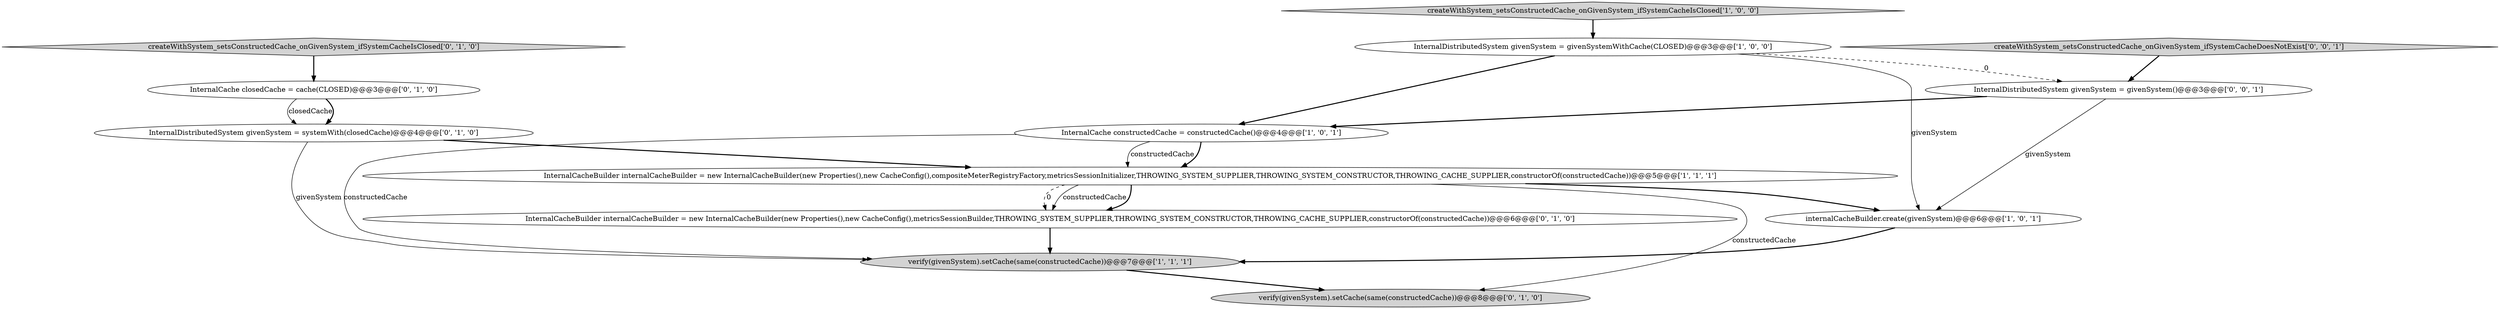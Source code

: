 digraph {
0 [style = filled, label = "verify(givenSystem).setCache(same(constructedCache))@@@7@@@['1', '1', '1']", fillcolor = lightgray, shape = ellipse image = "AAA0AAABBB1BBB"];
2 [style = filled, label = "InternalDistributedSystem givenSystem = givenSystemWithCache(CLOSED)@@@3@@@['1', '0', '0']", fillcolor = white, shape = ellipse image = "AAA0AAABBB1BBB"];
7 [style = filled, label = "InternalCacheBuilder internalCacheBuilder = new InternalCacheBuilder(new Properties(),new CacheConfig(),metricsSessionBuilder,THROWING_SYSTEM_SUPPLIER,THROWING_SYSTEM_CONSTRUCTOR,THROWING_CACHE_SUPPLIER,constructorOf(constructedCache))@@@6@@@['0', '1', '0']", fillcolor = white, shape = ellipse image = "AAA1AAABBB2BBB"];
9 [style = filled, label = "InternalDistributedSystem givenSystem = systemWith(closedCache)@@@4@@@['0', '1', '0']", fillcolor = white, shape = ellipse image = "AAA1AAABBB2BBB"];
5 [style = filled, label = "InternalCacheBuilder internalCacheBuilder = new InternalCacheBuilder(new Properties(),new CacheConfig(),compositeMeterRegistryFactory,metricsSessionInitializer,THROWING_SYSTEM_SUPPLIER,THROWING_SYSTEM_CONSTRUCTOR,THROWING_CACHE_SUPPLIER,constructorOf(constructedCache))@@@5@@@['1', '1', '1']", fillcolor = white, shape = ellipse image = "AAA0AAABBB1BBB"];
12 [style = filled, label = "InternalDistributedSystem givenSystem = givenSystem()@@@3@@@['0', '0', '1']", fillcolor = white, shape = ellipse image = "AAA0AAABBB3BBB"];
4 [style = filled, label = "internalCacheBuilder.create(givenSystem)@@@6@@@['1', '0', '1']", fillcolor = white, shape = ellipse image = "AAA0AAABBB1BBB"];
6 [style = filled, label = "InternalCache closedCache = cache(CLOSED)@@@3@@@['0', '1', '0']", fillcolor = white, shape = ellipse image = "AAA0AAABBB2BBB"];
10 [style = filled, label = "createWithSystem_setsConstructedCache_onGivenSystem_ifSystemCacheIsClosed['0', '1', '0']", fillcolor = lightgray, shape = diamond image = "AAA0AAABBB2BBB"];
8 [style = filled, label = "verify(givenSystem).setCache(same(constructedCache))@@@8@@@['0', '1', '0']", fillcolor = lightgray, shape = ellipse image = "AAA0AAABBB2BBB"];
11 [style = filled, label = "createWithSystem_setsConstructedCache_onGivenSystem_ifSystemCacheDoesNotExist['0', '0', '1']", fillcolor = lightgray, shape = diamond image = "AAA0AAABBB3BBB"];
1 [style = filled, label = "InternalCache constructedCache = constructedCache()@@@4@@@['1', '0', '1']", fillcolor = white, shape = ellipse image = "AAA0AAABBB1BBB"];
3 [style = filled, label = "createWithSystem_setsConstructedCache_onGivenSystem_ifSystemCacheIsClosed['1', '0', '0']", fillcolor = lightgray, shape = diamond image = "AAA0AAABBB1BBB"];
5->7 [style = dashed, label="0"];
5->7 [style = solid, label="constructedCache"];
11->12 [style = bold, label=""];
6->9 [style = solid, label="closedCache"];
10->6 [style = bold, label=""];
3->2 [style = bold, label=""];
2->4 [style = solid, label="givenSystem"];
1->0 [style = solid, label="constructedCache"];
12->1 [style = bold, label=""];
0->8 [style = bold, label=""];
9->0 [style = solid, label="givenSystem"];
5->4 [style = bold, label=""];
6->9 [style = bold, label=""];
1->5 [style = solid, label="constructedCache"];
2->1 [style = bold, label=""];
7->0 [style = bold, label=""];
5->8 [style = solid, label="constructedCache"];
9->5 [style = bold, label=""];
12->4 [style = solid, label="givenSystem"];
5->7 [style = bold, label=""];
4->0 [style = bold, label=""];
2->12 [style = dashed, label="0"];
1->5 [style = bold, label=""];
}
